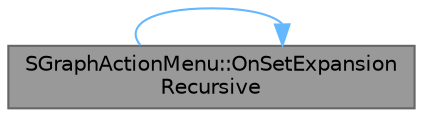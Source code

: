 digraph "SGraphActionMenu::OnSetExpansionRecursive"
{
 // INTERACTIVE_SVG=YES
 // LATEX_PDF_SIZE
  bgcolor="transparent";
  edge [fontname=Helvetica,fontsize=10,labelfontname=Helvetica,labelfontsize=10];
  node [fontname=Helvetica,fontsize=10,shape=box,height=0.2,width=0.4];
  rankdir="LR";
  Node1 [id="Node000001",label="SGraphActionMenu::OnSetExpansion\lRecursive",height=0.2,width=0.4,color="gray40", fillcolor="grey60", style="filled", fontcolor="black",tooltip="Callback for expanding tree items recursively."];
  Node1 -> Node1 [id="edge1_Node000001_Node000001",color="steelblue1",style="solid",tooltip=" "];
}
